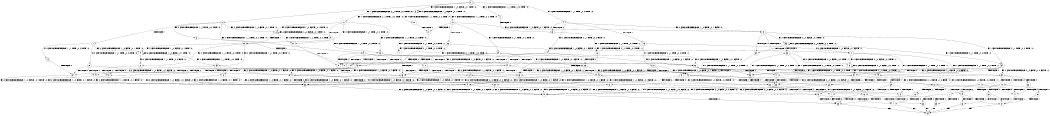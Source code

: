 digraph BCG {
size = "7, 10.5";
center = TRUE;
node [shape = circle];
0 [peripheries = 2];
0 -> 1 [label = "EX !0 !ATOMIC_EXCH_BRANCH (1, +1, TRUE, +0, 2, TRUE) !:0:"];
0 -> 2 [label = "EX !1 !ATOMIC_EXCH_BRANCH (2, +1, TRUE, +0, 2, TRUE) !:0:"];
0 -> 3 [label = "EX !2 !ATOMIC_EXCH_BRANCH (1, +0, FALSE, +0, 1, TRUE) !:0:"];
0 -> 4 [label = "EX !0 !ATOMIC_EXCH_BRANCH (1, +1, TRUE, +0, 2, TRUE) !:0:"];
1 -> 5 [label = "TERMINATE !0"];
2 -> 6 [label = "EX !0 !ATOMIC_EXCH_BRANCH (1, +1, TRUE, +0, 2, TRUE) !:0:"];
2 -> 7 [label = "TERMINATE !1"];
2 -> 8 [label = "EX !2 !ATOMIC_EXCH_BRANCH (1, +0, FALSE, +0, 1, TRUE) !:0:"];
2 -> 9 [label = "EX !0 !ATOMIC_EXCH_BRANCH (1, +1, TRUE, +0, 2, TRUE) !:0:"];
3 -> 10 [label = "EX !0 !ATOMIC_EXCH_BRANCH (1, +1, TRUE, +0, 2, TRUE) !:0:"];
3 -> 11 [label = "EX !1 !ATOMIC_EXCH_BRANCH (2, +1, TRUE, +0, 2, TRUE) !:0:"];
3 -> 12 [label = "EX !0 !ATOMIC_EXCH_BRANCH (1, +1, TRUE, +0, 2, TRUE) !:0:"];
3 -> 3 [label = "EX !2 !ATOMIC_EXCH_BRANCH (1, +0, FALSE, +0, 1, TRUE) !:0:"];
4 -> 5 [label = "TERMINATE !0"];
4 -> 13 [label = "TERMINATE !0"];
4 -> 14 [label = "EX !1 !ATOMIC_EXCH_BRANCH (2, +1, TRUE, +0, 2, TRUE) !:0:"];
4 -> 15 [label = "EX !2 !ATOMIC_EXCH_BRANCH (1, +0, FALSE, +0, 1, FALSE) !:0:"];
5 -> 16 [label = "EX !1 !ATOMIC_EXCH_BRANCH (2, +1, TRUE, +0, 2, TRUE) !:1:"];
6 -> 17 [label = "TERMINATE !0"];
7 -> 18 [label = "EX !0 !ATOMIC_EXCH_BRANCH (1, +1, TRUE, +0, 2, TRUE) !:0:"];
7 -> 19 [label = "EX !2 !ATOMIC_EXCH_BRANCH (1, +0, FALSE, +0, 1, TRUE) !:0:"];
7 -> 20 [label = "EX !0 !ATOMIC_EXCH_BRANCH (1, +1, TRUE, +0, 2, TRUE) !:0:"];
8 -> 21 [label = "EX !0 !ATOMIC_EXCH_BRANCH (1, +1, TRUE, +0, 2, TRUE) !:0:"];
8 -> 22 [label = "TERMINATE !1"];
8 -> 23 [label = "EX !0 !ATOMIC_EXCH_BRANCH (1, +1, TRUE, +0, 2, TRUE) !:0:"];
8 -> 8 [label = "EX !2 !ATOMIC_EXCH_BRANCH (1, +0, FALSE, +0, 1, TRUE) !:0:"];
9 -> 17 [label = "TERMINATE !0"];
9 -> 24 [label = "TERMINATE !1"];
9 -> 25 [label = "TERMINATE !0"];
9 -> 26 [label = "EX !2 !ATOMIC_EXCH_BRANCH (1, +0, FALSE, +0, 1, FALSE) !:0:"];
10 -> 27 [label = "TERMINATE !0"];
11 -> 21 [label = "EX !0 !ATOMIC_EXCH_BRANCH (1, +1, TRUE, +0, 2, TRUE) !:0:"];
11 -> 22 [label = "TERMINATE !1"];
11 -> 23 [label = "EX !0 !ATOMIC_EXCH_BRANCH (1, +1, TRUE, +0, 2, TRUE) !:0:"];
11 -> 8 [label = "EX !2 !ATOMIC_EXCH_BRANCH (1, +0, FALSE, +0, 1, TRUE) !:0:"];
12 -> 27 [label = "TERMINATE !0"];
12 -> 28 [label = "TERMINATE !0"];
12 -> 29 [label = "EX !1 !ATOMIC_EXCH_BRANCH (2, +1, TRUE, +0, 2, TRUE) !:0:"];
12 -> 15 [label = "EX !2 !ATOMIC_EXCH_BRANCH (1, +0, FALSE, +0, 1, FALSE) !:0:"];
13 -> 16 [label = "EX !1 !ATOMIC_EXCH_BRANCH (2, +1, TRUE, +0, 2, TRUE) !:1:"];
13 -> 30 [label = "EX !2 !ATOMIC_EXCH_BRANCH (1, +0, FALSE, +0, 1, FALSE) !:1:"];
13 -> 31 [label = "EX !1 !ATOMIC_EXCH_BRANCH (2, +1, TRUE, +0, 2, TRUE) !:1:"];
14 -> 17 [label = "TERMINATE !0"];
14 -> 24 [label = "TERMINATE !1"];
14 -> 25 [label = "TERMINATE !0"];
14 -> 26 [label = "EX !2 !ATOMIC_EXCH_BRANCH (1, +0, FALSE, +0, 1, FALSE) !:0:"];
15 -> 32 [label = "TERMINATE !0"];
15 -> 33 [label = "TERMINATE !0"];
15 -> 34 [label = "EX !1 !ATOMIC_EXCH_BRANCH (2, +1, TRUE, +0, 2, TRUE) !:0:"];
15 -> 35 [label = "EX !2 !ATOMIC_EXCH_BRANCH (2, +0, FALSE, +0, 2, TRUE) !:0:"];
16 -> 36 [label = "TERMINATE !1"];
17 -> 36 [label = "TERMINATE !1"];
18 -> 37 [label = "TERMINATE !0"];
19 -> 38 [label = "EX !0 !ATOMIC_EXCH_BRANCH (1, +1, TRUE, +0, 2, TRUE) !:0:"];
19 -> 39 [label = "EX !0 !ATOMIC_EXCH_BRANCH (1, +1, TRUE, +0, 2, TRUE) !:0:"];
19 -> 19 [label = "EX !2 !ATOMIC_EXCH_BRANCH (1, +0, FALSE, +0, 1, TRUE) !:0:"];
20 -> 37 [label = "TERMINATE !0"];
20 -> 40 [label = "TERMINATE !0"];
20 -> 41 [label = "EX !2 !ATOMIC_EXCH_BRANCH (1, +0, FALSE, +0, 1, FALSE) !:0:"];
21 -> 42 [label = "TERMINATE !0"];
22 -> 38 [label = "EX !0 !ATOMIC_EXCH_BRANCH (1, +1, TRUE, +0, 2, TRUE) !:0:"];
22 -> 39 [label = "EX !0 !ATOMIC_EXCH_BRANCH (1, +1, TRUE, +0, 2, TRUE) !:0:"];
22 -> 19 [label = "EX !2 !ATOMIC_EXCH_BRANCH (1, +0, FALSE, +0, 1, TRUE) !:0:"];
23 -> 42 [label = "TERMINATE !0"];
23 -> 43 [label = "TERMINATE !1"];
23 -> 44 [label = "TERMINATE !0"];
23 -> 26 [label = "EX !2 !ATOMIC_EXCH_BRANCH (1, +0, FALSE, +0, 1, FALSE) !:0:"];
24 -> 37 [label = "TERMINATE !0"];
24 -> 40 [label = "TERMINATE !0"];
24 -> 41 [label = "EX !2 !ATOMIC_EXCH_BRANCH (1, +0, FALSE, +0, 1, FALSE) !:0:"];
25 -> 36 [label = "TERMINATE !1"];
25 -> 45 [label = "TERMINATE !1"];
25 -> 46 [label = "EX !2 !ATOMIC_EXCH_BRANCH (1, +0, FALSE, +0, 1, FALSE) !:1:"];
26 -> 47 [label = "TERMINATE !0"];
26 -> 48 [label = "TERMINATE !1"];
26 -> 49 [label = "TERMINATE !0"];
26 -> 50 [label = "EX !2 !ATOMIC_EXCH_BRANCH (2, +0, FALSE, +0, 2, FALSE) !:0:"];
27 -> 51 [label = "EX !1 !ATOMIC_EXCH_BRANCH (2, +1, TRUE, +0, 2, TRUE) !:1:"];
28 -> 51 [label = "EX !1 !ATOMIC_EXCH_BRANCH (2, +1, TRUE, +0, 2, TRUE) !:1:"];
28 -> 52 [label = "EX !1 !ATOMIC_EXCH_BRANCH (2, +1, TRUE, +0, 2, TRUE) !:1:"];
28 -> 30 [label = "EX !2 !ATOMIC_EXCH_BRANCH (1, +0, FALSE, +0, 1, FALSE) !:1:"];
29 -> 42 [label = "TERMINATE !0"];
29 -> 43 [label = "TERMINATE !1"];
29 -> 44 [label = "TERMINATE !0"];
29 -> 26 [label = "EX !2 !ATOMIC_EXCH_BRANCH (1, +0, FALSE, +0, 1, FALSE) !:0:"];
30 -> 53 [label = "EX !1 !ATOMIC_EXCH_BRANCH (2, +1, TRUE, +0, 2, TRUE) !:1:"];
30 -> 54 [label = "EX !1 !ATOMIC_EXCH_BRANCH (2, +1, TRUE, +0, 2, TRUE) !:1:"];
30 -> 55 [label = "EX !2 !ATOMIC_EXCH_BRANCH (2, +0, FALSE, +0, 2, TRUE) !:1:"];
31 -> 36 [label = "TERMINATE !1"];
31 -> 45 [label = "TERMINATE !1"];
31 -> 46 [label = "EX !2 !ATOMIC_EXCH_BRANCH (1, +0, FALSE, +0, 1, FALSE) !:1:"];
32 -> 53 [label = "EX !1 !ATOMIC_EXCH_BRANCH (2, +1, TRUE, +0, 2, TRUE) !:1:"];
33 -> 53 [label = "EX !1 !ATOMIC_EXCH_BRANCH (2, +1, TRUE, +0, 2, TRUE) !:1:"];
33 -> 54 [label = "EX !1 !ATOMIC_EXCH_BRANCH (2, +1, TRUE, +0, 2, TRUE) !:1:"];
33 -> 55 [label = "EX !2 !ATOMIC_EXCH_BRANCH (2, +0, FALSE, +0, 2, TRUE) !:1:"];
34 -> 47 [label = "TERMINATE !0"];
34 -> 48 [label = "TERMINATE !1"];
34 -> 49 [label = "TERMINATE !0"];
34 -> 50 [label = "EX !2 !ATOMIC_EXCH_BRANCH (2, +0, FALSE, +0, 2, FALSE) !:0:"];
35 -> 32 [label = "TERMINATE !0"];
35 -> 33 [label = "TERMINATE !0"];
35 -> 34 [label = "EX !1 !ATOMIC_EXCH_BRANCH (2, +1, TRUE, +0, 2, TRUE) !:0:"];
35 -> 35 [label = "EX !2 !ATOMIC_EXCH_BRANCH (2, +0, FALSE, +0, 2, TRUE) !:0:"];
36 -> 56 [label = "EX !2 !ATOMIC_EXCH_BRANCH (1, +0, FALSE, +0, 1, FALSE) !:2:"];
37 -> 56 [label = "EX !2 !ATOMIC_EXCH_BRANCH (1, +0, FALSE, +0, 1, FALSE) !:2:"];
38 -> 57 [label = "TERMINATE !0"];
39 -> 57 [label = "TERMINATE !0"];
39 -> 58 [label = "TERMINATE !0"];
39 -> 41 [label = "EX !2 !ATOMIC_EXCH_BRANCH (1, +0, FALSE, +0, 1, FALSE) !:0:"];
40 -> 56 [label = "EX !2 !ATOMIC_EXCH_BRANCH (1, +0, FALSE, +0, 1, FALSE) !:2:"];
40 -> 59 [label = "EX !2 !ATOMIC_EXCH_BRANCH (1, +0, FALSE, +0, 1, FALSE) !:2:"];
41 -> 60 [label = "TERMINATE !0"];
41 -> 61 [label = "TERMINATE !0"];
41 -> 62 [label = "EX !2 !ATOMIC_EXCH_BRANCH (2, +0, FALSE, +0, 2, FALSE) !:0:"];
42 -> 63 [label = "TERMINATE !1"];
43 -> 57 [label = "TERMINATE !0"];
43 -> 58 [label = "TERMINATE !0"];
43 -> 41 [label = "EX !2 !ATOMIC_EXCH_BRANCH (1, +0, FALSE, +0, 1, FALSE) !:0:"];
44 -> 63 [label = "TERMINATE !1"];
44 -> 64 [label = "TERMINATE !1"];
44 -> 46 [label = "EX !2 !ATOMIC_EXCH_BRANCH (1, +0, FALSE, +0, 1, FALSE) !:1:"];
45 -> 56 [label = "EX !2 !ATOMIC_EXCH_BRANCH (1, +0, FALSE, +0, 1, FALSE) !:2:"];
45 -> 59 [label = "EX !2 !ATOMIC_EXCH_BRANCH (1, +0, FALSE, +0, 1, FALSE) !:2:"];
46 -> 65 [label = "TERMINATE !1"];
46 -> 66 [label = "TERMINATE !1"];
46 -> 67 [label = "EX !2 !ATOMIC_EXCH_BRANCH (2, +0, FALSE, +0, 2, FALSE) !:1:"];
47 -> 65 [label = "TERMINATE !1"];
48 -> 60 [label = "TERMINATE !0"];
48 -> 61 [label = "TERMINATE !0"];
48 -> 62 [label = "EX !2 !ATOMIC_EXCH_BRANCH (2, +0, FALSE, +0, 2, FALSE) !:0:"];
49 -> 65 [label = "TERMINATE !1"];
49 -> 66 [label = "TERMINATE !1"];
49 -> 67 [label = "EX !2 !ATOMIC_EXCH_BRANCH (2, +0, FALSE, +0, 2, FALSE) !:1:"];
50 -> 68 [label = "TERMINATE !0"];
50 -> 69 [label = "TERMINATE !1"];
50 -> 70 [label = "TERMINATE !2"];
50 -> 71 [label = "TERMINATE !0"];
51 -> 63 [label = "TERMINATE !1"];
52 -> 63 [label = "TERMINATE !1"];
52 -> 64 [label = "TERMINATE !1"];
52 -> 46 [label = "EX !2 !ATOMIC_EXCH_BRANCH (1, +0, FALSE, +0, 1, FALSE) !:1:"];
53 -> 65 [label = "TERMINATE !1"];
54 -> 65 [label = "TERMINATE !1"];
54 -> 66 [label = "TERMINATE !1"];
54 -> 67 [label = "EX !2 !ATOMIC_EXCH_BRANCH (2, +0, FALSE, +0, 2, FALSE) !:1:"];
55 -> 53 [label = "EX !1 !ATOMIC_EXCH_BRANCH (2, +1, TRUE, +0, 2, TRUE) !:1:"];
55 -> 54 [label = "EX !1 !ATOMIC_EXCH_BRANCH (2, +1, TRUE, +0, 2, TRUE) !:1:"];
55 -> 55 [label = "EX !2 !ATOMIC_EXCH_BRANCH (2, +0, FALSE, +0, 2, TRUE) !:1:"];
56 -> 72 [label = "EX !2 !ATOMIC_EXCH_BRANCH (2, +0, FALSE, +0, 2, FALSE) !:2:"];
57 -> 56 [label = "EX !2 !ATOMIC_EXCH_BRANCH (1, +0, FALSE, +0, 1, FALSE) !:2:"];
58 -> 56 [label = "EX !2 !ATOMIC_EXCH_BRANCH (1, +0, FALSE, +0, 1, FALSE) !:2:"];
58 -> 59 [label = "EX !2 !ATOMIC_EXCH_BRANCH (1, +0, FALSE, +0, 1, FALSE) !:2:"];
59 -> 72 [label = "EX !2 !ATOMIC_EXCH_BRANCH (2, +0, FALSE, +0, 2, FALSE) !:2:"];
59 -> 73 [label = "EX !2 !ATOMIC_EXCH_BRANCH (2, +0, FALSE, +0, 2, FALSE) !:2:"];
60 -> 72 [label = "EX !2 !ATOMIC_EXCH_BRANCH (2, +0, FALSE, +0, 2, FALSE) !:2:"];
61 -> 72 [label = "EX !2 !ATOMIC_EXCH_BRANCH (2, +0, FALSE, +0, 2, FALSE) !:2:"];
61 -> 73 [label = "EX !2 !ATOMIC_EXCH_BRANCH (2, +0, FALSE, +0, 2, FALSE) !:2:"];
62 -> 74 [label = "TERMINATE !0"];
62 -> 75 [label = "TERMINATE !2"];
62 -> 76 [label = "TERMINATE !0"];
63 -> 56 [label = "EX !2 !ATOMIC_EXCH_BRANCH (1, +0, FALSE, +0, 1, FALSE) !:2:"];
64 -> 56 [label = "EX !2 !ATOMIC_EXCH_BRANCH (1, +0, FALSE, +0, 1, FALSE) !:2:"];
64 -> 59 [label = "EX !2 !ATOMIC_EXCH_BRANCH (1, +0, FALSE, +0, 1, FALSE) !:2:"];
65 -> 72 [label = "EX !2 !ATOMIC_EXCH_BRANCH (2, +0, FALSE, +0, 2, FALSE) !:2:"];
66 -> 72 [label = "EX !2 !ATOMIC_EXCH_BRANCH (2, +0, FALSE, +0, 2, FALSE) !:2:"];
66 -> 73 [label = "EX !2 !ATOMIC_EXCH_BRANCH (2, +0, FALSE, +0, 2, FALSE) !:2:"];
67 -> 77 [label = "TERMINATE !2"];
67 -> 78 [label = "TERMINATE !1"];
67 -> 79 [label = "TERMINATE !2"];
68 -> 77 [label = "TERMINATE !2"];
69 -> 74 [label = "TERMINATE !0"];
69 -> 75 [label = "TERMINATE !2"];
69 -> 76 [label = "TERMINATE !0"];
70 -> 80 [label = "TERMINATE !0"];
70 -> 81 [label = "TERMINATE !1"];
70 -> 82 [label = "TERMINATE !0"];
71 -> 77 [label = "TERMINATE !2"];
71 -> 78 [label = "TERMINATE !1"];
71 -> 79 [label = "TERMINATE !2"];
72 -> 83 [label = "TERMINATE !2"];
73 -> 83 [label = "TERMINATE !2"];
73 -> 84 [label = "TERMINATE !2"];
74 -> 83 [label = "TERMINATE !2"];
75 -> 85 [label = "TERMINATE !0"];
75 -> 86 [label = "TERMINATE !0"];
76 -> 83 [label = "TERMINATE !2"];
76 -> 84 [label = "TERMINATE !2"];
77 -> 87 [label = "TERMINATE !1"];
78 -> 83 [label = "TERMINATE !2"];
78 -> 84 [label = "TERMINATE !2"];
79 -> 87 [label = "TERMINATE !1"];
79 -> 88 [label = "TERMINATE !1"];
80 -> 87 [label = "TERMINATE !1"];
81 -> 85 [label = "TERMINATE !0"];
81 -> 86 [label = "TERMINATE !0"];
82 -> 87 [label = "TERMINATE !1"];
82 -> 88 [label = "TERMINATE !1"];
83 -> 89 [label = "exit"];
84 -> 89 [label = "exit"];
85 -> 89 [label = "exit"];
86 -> 89 [label = "exit"];
87 -> 89 [label = "exit"];
88 -> 89 [label = "exit"];
}

